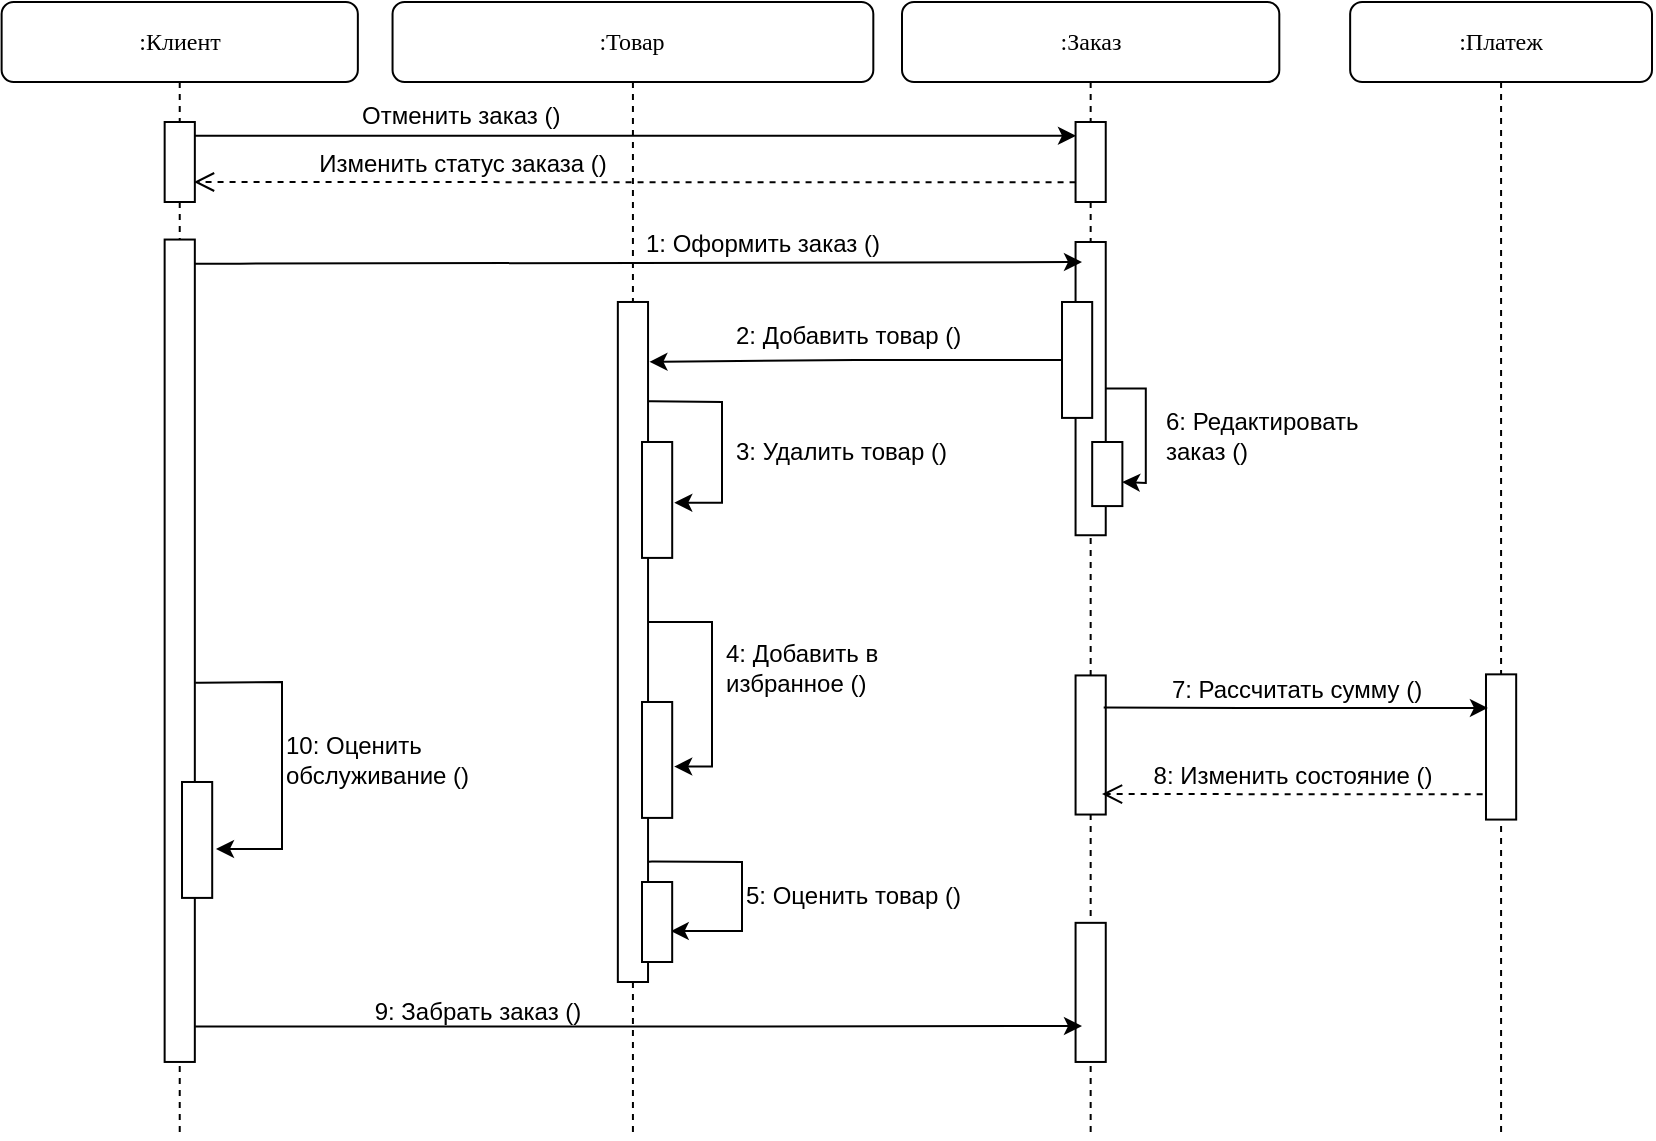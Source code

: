 <mxfile version="24.4.14" type="github">
  <diagram name="Page-1" id="13e1069c-82ec-6db2-03f1-153e76fe0fe0">
    <mxGraphModel dx="1173" dy="596" grid="1" gridSize="10" guides="1" tooltips="1" connect="1" arrows="1" fold="1" page="1" pageScale="1" pageWidth="1100" pageHeight="850" background="#ffffff" math="0" shadow="0">
      <root>
        <mxCell id="0" />
        <mxCell id="1" parent="0" />
        <mxCell id="yxrjLS3KklHdsTJL3ypk-7" value="" style="group" parent="1" vertex="1" connectable="0">
          <mxGeometry x="130" y="130" width="815" height="568" as="geometry" />
        </mxCell>
        <mxCell id="7baba1c4bc27f4b0-3" value=":Заказ" style="shape=umlLifeline;perimeter=lifelinePerimeter;whiteSpace=wrap;html=1;container=1;collapsible=0;recursiveResize=0;outlineConnect=0;rounded=1;shadow=0;comic=0;labelBackgroundColor=none;strokeWidth=1;fontFamily=Verdana;fontSize=12;align=center;" parent="yxrjLS3KklHdsTJL3ypk-7" vertex="1">
          <mxGeometry x="440.001" width="188.654" height="568" as="geometry" />
        </mxCell>
        <mxCell id="7baba1c4bc27f4b0-13" value="" style="html=1;points=[];perimeter=orthogonalPerimeter;rounded=0;shadow=0;comic=0;labelBackgroundColor=none;strokeWidth=1;fontFamily=Verdana;fontSize=12;align=center;" parent="7baba1c4bc27f4b0-3" vertex="1">
          <mxGeometry x="86.78" y="120" width="15.09" height="146.62" as="geometry" />
        </mxCell>
        <mxCell id="yxrjLS3KklHdsTJL3ypk-5" value="" style="html=1;points=[];perimeter=orthogonalPerimeter;rounded=0;shadow=0;comic=0;labelBackgroundColor=none;strokeWidth=1;fontFamily=Verdana;fontSize=12;align=center;" parent="7baba1c4bc27f4b0-3" vertex="1">
          <mxGeometry x="86.782" y="336.716" width="15.093" height="69.553" as="geometry" />
        </mxCell>
        <mxCell id="7baba1c4bc27f4b0-28" value="" style="html=1;points=[];perimeter=orthogonalPerimeter;rounded=0;shadow=0;comic=0;labelBackgroundColor=none;strokeWidth=1;fontFamily=Verdana;fontSize=12;align=center;" parent="7baba1c4bc27f4b0-3" vertex="1">
          <mxGeometry x="86.782" y="460.421" width="15.093" height="69.553" as="geometry" />
        </mxCell>
        <mxCell id="7baba1c4bc27f4b0-11" value="&lt;font face=&quot;Helvetica&quot;&gt;1: Оформить заказ ()&lt;/font&gt;" style="html=1;verticalAlign=bottom;endArrow=classic;labelBackgroundColor=none;fontFamily=Verdana;fontSize=12;edgeStyle=elbowEdgeStyle;elbow=horizontal;exitX=1.5;exitY=0.091;exitDx=0;exitDy=0;exitPerimeter=0;endFill=1;" parent="7baba1c4bc27f4b0-3" edge="1">
          <mxGeometry x="0.284" relative="1" as="geometry">
            <mxPoint x="-356.237" y="130.847" as="sourcePoint" />
            <mxPoint x="89.999" y="130" as="targetPoint" />
            <Array as="points">
              <mxPoint x="-341.144" y="130.801" />
              <mxPoint x="-265.681" y="130.801" />
            </Array>
            <mxPoint as="offset" />
          </mxGeometry>
        </mxCell>
        <mxCell id="h31YHX-yHhgUwLXWbpLk-2" value="&lt;font face=&quot;Helvetica&quot;&gt;Изменить статус заказа ()&lt;/font&gt;" style="html=1;verticalAlign=bottom;endArrow=open;dashed=1;endSize=8;exitX=-0.1;exitY=0.573;labelBackgroundColor=none;fontFamily=Verdana;fontSize=12;exitDx=0;exitDy=0;exitPerimeter=0;entryX=0.972;entryY=0.75;entryDx=0;entryDy=0;entryPerimeter=0;" edge="1" parent="7baba1c4bc27f4b0-3" target="sDJp6HYPBoAjSgQRfUp4-20">
          <mxGeometry x="0.392" relative="1" as="geometry">
            <mxPoint x="-103.551" y="90" as="targetPoint" />
            <mxPoint x="86.78" y="90.184" as="sourcePoint" />
            <mxPoint as="offset" />
          </mxGeometry>
        </mxCell>
        <mxCell id="7baba1c4bc27f4b0-4" value=":Платеж" style="shape=umlLifeline;perimeter=lifelinePerimeter;whiteSpace=wrap;html=1;container=1;collapsible=0;recursiveResize=0;outlineConnect=0;rounded=1;shadow=0;comic=0;labelBackgroundColor=none;strokeWidth=1;fontFamily=Verdana;fontSize=12;align=center;" parent="yxrjLS3KklHdsTJL3ypk-7" vertex="1">
          <mxGeometry x="664.075" width="150.925" height="568" as="geometry" />
        </mxCell>
        <mxCell id="7baba1c4bc27f4b0-22" value="" style="html=1;points=[];perimeter=orthogonalPerimeter;rounded=0;shadow=0;comic=0;labelBackgroundColor=none;strokeWidth=1;fontFamily=Verdana;fontSize=12;align=center;" parent="7baba1c4bc27f4b0-4" vertex="1">
          <mxGeometry x="67.921" y="336.174" width="15.096" height="72.614" as="geometry" />
        </mxCell>
        <mxCell id="7baba1c4bc27f4b0-8" value=":Клиент" style="shape=umlLifeline;perimeter=lifelinePerimeter;whiteSpace=wrap;html=1;container=1;collapsible=0;recursiveResize=0;outlineConnect=0;rounded=1;shadow=0;comic=0;labelBackgroundColor=none;strokeWidth=1;fontFamily=Verdana;fontSize=12;align=center;" parent="yxrjLS3KklHdsTJL3ypk-7" vertex="1">
          <mxGeometry x="-10.19" width="178.113" height="568" as="geometry" />
        </mxCell>
        <mxCell id="sDJp6HYPBoAjSgQRfUp4-22" value="" style="edgeStyle=orthogonalEdgeStyle;rounded=0;orthogonalLoop=1;jettySize=auto;html=1;endArrow=classic;endFill=1;" parent="7baba1c4bc27f4b0-8" edge="1">
          <mxGeometry relative="1" as="geometry">
            <mxPoint x="537.19" y="66.89" as="targetPoint" />
            <mxPoint x="96.61" y="66.89" as="sourcePoint" />
          </mxGeometry>
        </mxCell>
        <mxCell id="yxrjLS3KklHdsTJL3ypk-4" value="2: Добавить&amp;nbsp;&lt;span style=&quot;background-color: initial;&quot;&gt;товар ()&lt;/span&gt;" style="text;strokeColor=none;align=left;fillColor=none;html=1;verticalAlign=middle;whiteSpace=wrap;rounded=0;" parent="yxrjLS3KklHdsTJL3ypk-7" vertex="1">
          <mxGeometry x="355" y="150" width="130" height="34.78" as="geometry" />
        </mxCell>
        <mxCell id="7baba1c4bc27f4b0-27" value="&lt;font face=&quot;Helvetica&quot;&gt;8: Изменить состояние ()&lt;/font&gt;" style="html=1;verticalAlign=bottom;endArrow=open;dashed=1;endSize=8;exitX=-0.1;exitY=0.573;labelBackgroundColor=none;fontFamily=Verdana;fontSize=12;exitDx=0;exitDy=0;exitPerimeter=0;" parent="yxrjLS3KklHdsTJL3ypk-7" edge="1">
          <mxGeometry relative="1" as="geometry">
            <mxPoint x="540" y="396" as="targetPoint" />
            <mxPoint x="730.331" y="396.184" as="sourcePoint" />
          </mxGeometry>
        </mxCell>
        <mxCell id="7baba1c4bc27f4b0-23" value="&lt;font face=&quot;Helvetica&quot;&gt;7: Рассчитать сумму ()&lt;/font&gt;" style="html=1;verticalAlign=bottom;endArrow=classic;labelBackgroundColor=none;fontFamily=Verdana;fontSize=12;entryX=-0.086;entryY=0.496;entryDx=0;entryDy=0;entryPerimeter=0;exitX=0.932;exitY=0.231;exitDx=0;exitDy=0;exitPerimeter=0;endFill=1;" parent="yxrjLS3KklHdsTJL3ypk-7" source="yxrjLS3KklHdsTJL3ypk-5" edge="1">
          <mxGeometry relative="1" as="geometry">
            <mxPoint x="542" y="350" as="sourcePoint" />
            <mxPoint x="732.956" y="352.945" as="targetPoint" />
            <Array as="points">
              <mxPoint x="620" y="353" />
            </Array>
          </mxGeometry>
        </mxCell>
        <mxCell id="sDJp6HYPBoAjSgQRfUp4-3" value=":Товар" style="shape=umlLifeline;perimeter=lifelinePerimeter;whiteSpace=wrap;html=1;container=1;collapsible=0;recursiveResize=0;outlineConnect=0;rounded=1;shadow=0;comic=0;labelBackgroundColor=none;strokeWidth=1;fontFamily=Verdana;fontSize=12;align=center;" parent="yxrjLS3KklHdsTJL3ypk-7" vertex="1">
          <mxGeometry x="185.275" width="240.385" height="568" as="geometry" />
        </mxCell>
        <mxCell id="sDJp6HYPBoAjSgQRfUp4-6" value="" style="edgeStyle=orthogonalEdgeStyle;rounded=0;orthogonalLoop=1;jettySize=auto;html=1;entryX=1.046;entryY=0.088;entryDx=0;entryDy=0;entryPerimeter=0;" parent="yxrjLS3KklHdsTJL3ypk-7" source="yxrjLS3KklHdsTJL3ypk-1" target="sDJp6HYPBoAjSgQRfUp4-4" edge="1">
          <mxGeometry relative="1" as="geometry">
            <mxPoint x="320" y="179" as="targetPoint" />
          </mxGeometry>
        </mxCell>
        <mxCell id="yxrjLS3KklHdsTJL3ypk-1" value="" style="html=1;points=[];perimeter=orthogonalPerimeter;rounded=0;shadow=0;comic=0;labelBackgroundColor=none;strokeWidth=1;fontFamily=Verdana;fontSize=12;align=center;" parent="yxrjLS3KklHdsTJL3ypk-7" vertex="1">
          <mxGeometry x="520.003" y="149.995" width="15.093" height="57.961" as="geometry" />
        </mxCell>
        <mxCell id="sDJp6HYPBoAjSgQRfUp4-9" value="" style="edgeStyle=orthogonalEdgeStyle;rounded=0;orthogonalLoop=1;jettySize=auto;html=1;exitX=0.997;exitY=0.146;exitDx=0;exitDy=0;exitPerimeter=0;entryX=1.069;entryY=0.524;entryDx=0;entryDy=0;entryPerimeter=0;" parent="yxrjLS3KklHdsTJL3ypk-7" source="sDJp6HYPBoAjSgQRfUp4-4" target="sDJp6HYPBoAjSgQRfUp4-7" edge="1">
          <mxGeometry relative="1" as="geometry">
            <mxPoint x="360.57" y="234.995" as="targetPoint" />
            <Array as="points">
              <mxPoint x="315" y="200" />
              <mxPoint x="350" y="200" />
              <mxPoint x="350" y="250" />
            </Array>
          </mxGeometry>
        </mxCell>
        <mxCell id="sDJp6HYPBoAjSgQRfUp4-14" value="" style="edgeStyle=orthogonalEdgeStyle;rounded=0;orthogonalLoop=1;jettySize=auto;html=1;entryX=1.066;entryY=0.557;entryDx=0;entryDy=0;entryPerimeter=0;" parent="yxrjLS3KklHdsTJL3ypk-7" source="sDJp6HYPBoAjSgQRfUp4-4" target="sDJp6HYPBoAjSgQRfUp4-12" edge="1">
          <mxGeometry relative="1" as="geometry">
            <mxPoint x="360.57" y="294.995" as="targetPoint" />
            <Array as="points">
              <mxPoint x="345" y="310" />
              <mxPoint x="345" y="382" />
            </Array>
          </mxGeometry>
        </mxCell>
        <mxCell id="sDJp6HYPBoAjSgQRfUp4-32" value="" style="edgeStyle=orthogonalEdgeStyle;rounded=0;orthogonalLoop=1;jettySize=auto;html=1;entryX=0.952;entryY=0.613;entryDx=0;entryDy=0;entryPerimeter=0;exitX=1.028;exitY=0.823;exitDx=0;exitDy=0;exitPerimeter=0;" parent="yxrjLS3KklHdsTJL3ypk-7" source="sDJp6HYPBoAjSgQRfUp4-4" target="sDJp6HYPBoAjSgQRfUp4-31" edge="1">
          <mxGeometry relative="1" as="geometry">
            <mxPoint x="320" y="430" as="sourcePoint" />
            <Array as="points">
              <mxPoint x="315" y="430" />
              <mxPoint x="360" y="430" />
              <mxPoint x="360" y="465" />
            </Array>
          </mxGeometry>
        </mxCell>
        <mxCell id="sDJp6HYPBoAjSgQRfUp4-4" value="" style="html=1;points=[];perimeter=orthogonalPerimeter;rounded=0;shadow=0;comic=0;labelBackgroundColor=none;strokeWidth=1;fontFamily=Verdana;fontSize=12;align=center;" parent="yxrjLS3KklHdsTJL3ypk-7" vertex="1">
          <mxGeometry x="297.92" y="149.99" width="15.1" height="340.01" as="geometry" />
        </mxCell>
        <mxCell id="sDJp6HYPBoAjSgQRfUp4-7" value="" style="html=1;points=[];perimeter=orthogonalPerimeter;rounded=0;shadow=0;comic=0;labelBackgroundColor=none;strokeWidth=1;fontFamily=Verdana;fontSize=12;align=center;" parent="yxrjLS3KklHdsTJL3ypk-7" vertex="1">
          <mxGeometry x="310.003" y="219.995" width="15.093" height="57.961" as="geometry" />
        </mxCell>
        <mxCell id="sDJp6HYPBoAjSgQRfUp4-11" value="3: Удалить&amp;nbsp;&lt;span style=&quot;background-color: initial;&quot;&gt;товар ()&lt;/span&gt;" style="text;strokeColor=none;align=left;fillColor=none;html=1;verticalAlign=middle;whiteSpace=wrap;rounded=0;" parent="yxrjLS3KklHdsTJL3ypk-7" vertex="1">
          <mxGeometry x="355" y="207.96" width="130" height="34.78" as="geometry" />
        </mxCell>
        <mxCell id="sDJp6HYPBoAjSgQRfUp4-12" value="" style="html=1;points=[];perimeter=orthogonalPerimeter;rounded=0;shadow=0;comic=0;labelBackgroundColor=none;strokeWidth=1;fontFamily=Verdana;fontSize=12;align=center;" parent="yxrjLS3KklHdsTJL3ypk-7" vertex="1">
          <mxGeometry x="310.003" y="349.995" width="15.093" height="57.961" as="geometry" />
        </mxCell>
        <mxCell id="sDJp6HYPBoAjSgQRfUp4-15" value="4: Добавить в избранное ()" style="text;strokeColor=none;align=left;fillColor=none;html=1;verticalAlign=middle;whiteSpace=wrap;rounded=0;" parent="yxrjLS3KklHdsTJL3ypk-7" vertex="1">
          <mxGeometry x="350" y="315.22" width="130" height="34.78" as="geometry" />
        </mxCell>
        <mxCell id="sDJp6HYPBoAjSgQRfUp4-16" value="" style="html=1;points=[];perimeter=orthogonalPerimeter;rounded=0;shadow=0;comic=0;labelBackgroundColor=none;strokeWidth=1;fontFamily=Verdana;fontSize=12;align=center;" parent="yxrjLS3KklHdsTJL3ypk-7" vertex="1">
          <mxGeometry x="535.1" y="220" width="15.09" height="32.04" as="geometry" />
        </mxCell>
        <mxCell id="sDJp6HYPBoAjSgQRfUp4-17" value="6: Редактировать заказ ()" style="text;strokeColor=none;align=left;fillColor=none;html=1;verticalAlign=middle;whiteSpace=wrap;rounded=0;" parent="yxrjLS3KklHdsTJL3ypk-7" vertex="1">
          <mxGeometry x="570" y="200" width="130" height="34.78" as="geometry" />
        </mxCell>
        <mxCell id="sDJp6HYPBoAjSgQRfUp4-18" value="" style="edgeStyle=orthogonalEdgeStyle;rounded=0;orthogonalLoop=1;jettySize=auto;html=1;" parent="yxrjLS3KklHdsTJL3ypk-7" source="7baba1c4bc27f4b0-13" edge="1">
          <mxGeometry relative="1" as="geometry">
            <mxPoint x="550" y="240" as="targetPoint" />
          </mxGeometry>
        </mxCell>
        <mxCell id="sDJp6HYPBoAjSgQRfUp4-19" value="" style="html=1;points=[];perimeter=orthogonalPerimeter;rounded=0;shadow=0;comic=0;labelBackgroundColor=none;strokeWidth=1;fontFamily=Verdana;fontSize=12;align=center;" parent="yxrjLS3KklHdsTJL3ypk-7" vertex="1">
          <mxGeometry x="526.78" y="60" width="15.09" height="40" as="geometry" />
        </mxCell>
        <mxCell id="sDJp6HYPBoAjSgQRfUp4-20" value="" style="html=1;points=[];perimeter=orthogonalPerimeter;rounded=0;shadow=0;comic=0;labelBackgroundColor=none;strokeWidth=1;fontFamily=Verdana;fontSize=12;align=center;" parent="yxrjLS3KklHdsTJL3ypk-7" vertex="1">
          <mxGeometry x="71.33" y="60" width="15.09" height="40" as="geometry" />
        </mxCell>
        <mxCell id="sDJp6HYPBoAjSgQRfUp4-23" value="Отменить заказ ()" style="text;strokeColor=none;align=left;fillColor=none;html=1;verticalAlign=middle;whiteSpace=wrap;rounded=0;" parent="yxrjLS3KklHdsTJL3ypk-7" vertex="1">
          <mxGeometry x="167.92" y="40" width="130" height="34.78" as="geometry" />
        </mxCell>
        <mxCell id="sDJp6HYPBoAjSgQRfUp4-25" value="" style="edgeStyle=orthogonalEdgeStyle;rounded=0;orthogonalLoop=1;jettySize=auto;html=1;exitX=1.011;exitY=0.957;exitDx=0;exitDy=0;exitPerimeter=0;" parent="yxrjLS3KklHdsTJL3ypk-7" source="7baba1c4bc27f4b0-9" edge="1">
          <mxGeometry relative="1" as="geometry">
            <mxPoint x="90" y="512" as="sourcePoint" />
            <mxPoint x="530" y="512" as="targetPoint" />
          </mxGeometry>
        </mxCell>
        <mxCell id="sDJp6HYPBoAjSgQRfUp4-29" value="" style="edgeStyle=orthogonalEdgeStyle;rounded=0;orthogonalLoop=1;jettySize=auto;html=1;entryX=1.126;entryY=0.578;entryDx=0;entryDy=0;entryPerimeter=0;exitX=1.013;exitY=0.539;exitDx=0;exitDy=0;exitPerimeter=0;" parent="yxrjLS3KklHdsTJL3ypk-7" source="7baba1c4bc27f4b0-9" target="sDJp6HYPBoAjSgQRfUp4-27" edge="1">
          <mxGeometry relative="1" as="geometry">
            <mxPoint x="166.417" y="324.372" as="targetPoint" />
            <Array as="points">
              <mxPoint x="89" y="340" />
              <mxPoint x="130" y="340" />
              <mxPoint x="130" y="424" />
            </Array>
          </mxGeometry>
        </mxCell>
        <mxCell id="7baba1c4bc27f4b0-9" value="" style="html=1;points=[];perimeter=orthogonalPerimeter;rounded=0;shadow=0;comic=0;labelBackgroundColor=none;strokeWidth=1;fontFamily=Verdana;fontSize=12;align=center;" parent="yxrjLS3KklHdsTJL3ypk-7" vertex="1">
          <mxGeometry x="71.321" y="118.774" width="15.096" height="411.198" as="geometry" />
        </mxCell>
        <mxCell id="sDJp6HYPBoAjSgQRfUp4-26" value="9: Забрать заказ ()" style="text;strokeColor=none;align=center;fillColor=none;html=1;verticalAlign=middle;whiteSpace=wrap;rounded=0;" parent="yxrjLS3KklHdsTJL3ypk-7" vertex="1">
          <mxGeometry x="167.92" y="490" width="120" height="30" as="geometry" />
        </mxCell>
        <mxCell id="sDJp6HYPBoAjSgQRfUp4-27" value="" style="html=1;points=[];perimeter=orthogonalPerimeter;rounded=0;shadow=0;comic=0;labelBackgroundColor=none;strokeWidth=1;fontFamily=Verdana;fontSize=12;align=center;" parent="yxrjLS3KklHdsTJL3ypk-7" vertex="1">
          <mxGeometry x="80.003" y="389.995" width="15.093" height="57.961" as="geometry" />
        </mxCell>
        <mxCell id="sDJp6HYPBoAjSgQRfUp4-30" value="10: Оценить обслуживание ()" style="text;strokeColor=none;align=left;fillColor=none;html=1;verticalAlign=middle;whiteSpace=wrap;rounded=0;" parent="yxrjLS3KklHdsTJL3ypk-7" vertex="1">
          <mxGeometry x="130.0" y="363.98" width="120" height="30" as="geometry" />
        </mxCell>
        <mxCell id="sDJp6HYPBoAjSgQRfUp4-31" value="" style="html=1;points=[];perimeter=orthogonalPerimeter;rounded=0;shadow=0;comic=0;labelBackgroundColor=none;strokeWidth=1;fontFamily=Verdana;fontSize=12;align=center;" parent="yxrjLS3KklHdsTJL3ypk-7" vertex="1">
          <mxGeometry x="310" y="440" width="15.09" height="40" as="geometry" />
        </mxCell>
        <mxCell id="sDJp6HYPBoAjSgQRfUp4-33" value="5: Оценить товар ()" style="text;strokeColor=none;align=left;fillColor=none;html=1;verticalAlign=middle;whiteSpace=wrap;rounded=0;" parent="yxrjLS3KklHdsTJL3ypk-7" vertex="1">
          <mxGeometry x="360" y="430" width="130" height="34.78" as="geometry" />
        </mxCell>
      </root>
    </mxGraphModel>
  </diagram>
</mxfile>
